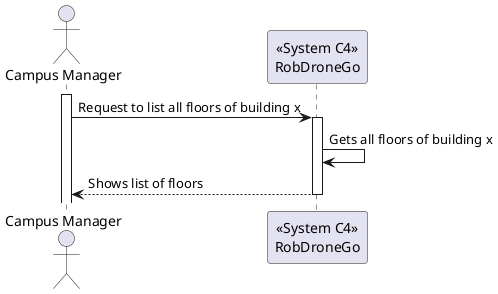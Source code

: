 @startuml

actor "Campus Manager" as CM
participant "<<System C4>>\nRobDroneGo" as RDG

activate CM

CM -> RDG: Request to list all floors of building x
activate RDG
RDG -> RDG: Gets all floors of building x
RDG --> CM: Shows list of floors
deactivate RDG


@enduml
